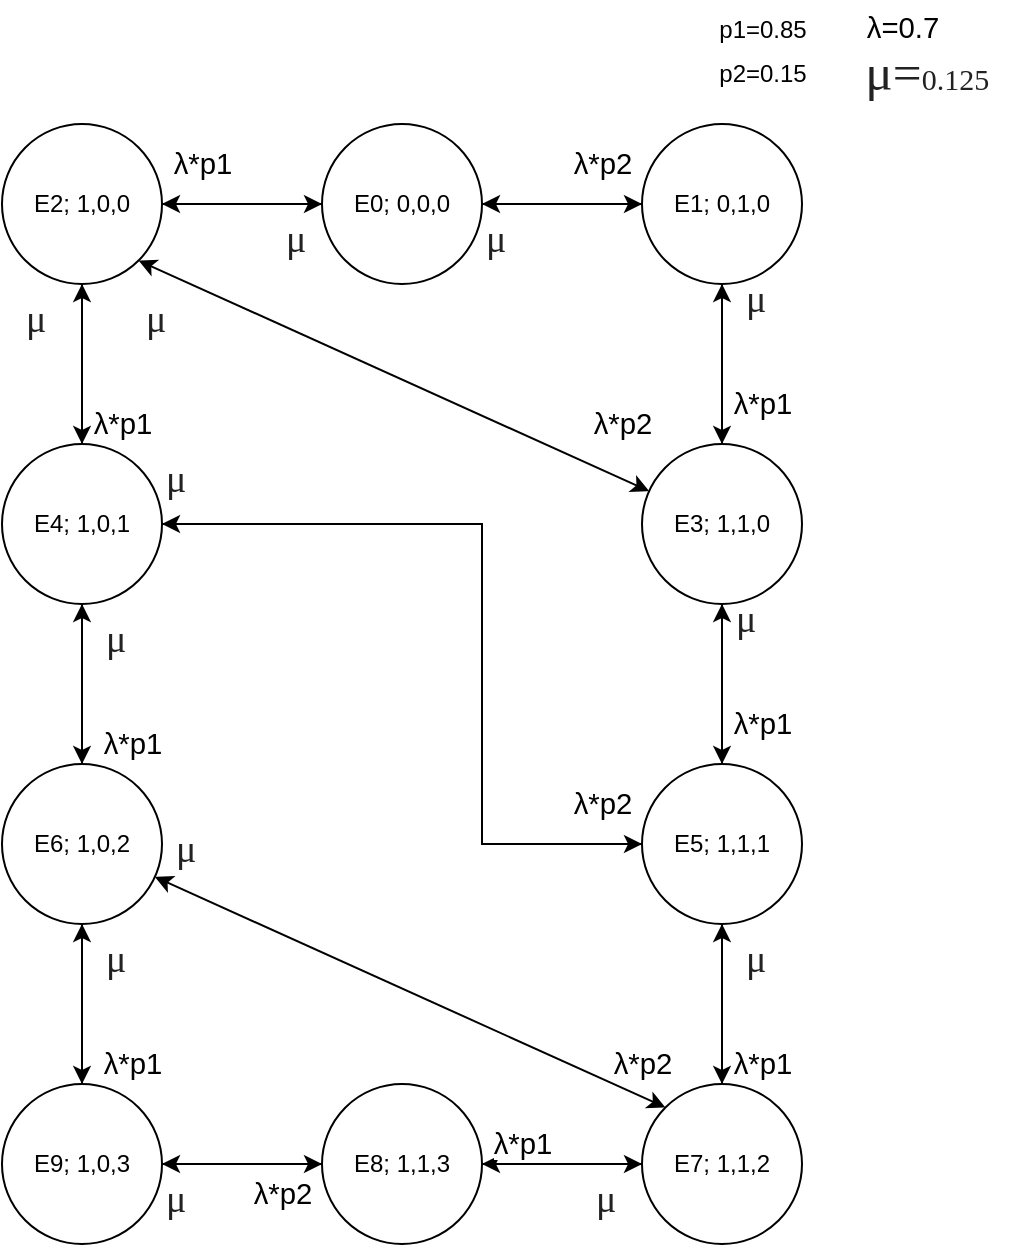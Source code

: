 <mxfile version="24.8.3">
  <diagram name="Страница — 1" id="TvUre_huKJd3Zb1SzzPW">
    <mxGraphModel dx="989" dy="540" grid="1" gridSize="10" guides="1" tooltips="1" connect="1" arrows="1" fold="1" page="1" pageScale="1" pageWidth="827" pageHeight="1169" math="0" shadow="0">
      <root>
        <mxCell id="0" />
        <mxCell id="1" parent="0" />
        <mxCell id="8HGexeS4JNVXXf2vU-yx-12" style="edgeStyle=orthogonalEdgeStyle;rounded=0;orthogonalLoop=1;jettySize=auto;html=1;entryX=0;entryY=0.5;entryDx=0;entryDy=0;" edge="1" parent="1" source="8HGexeS4JNVXXf2vU-yx-1" target="8HGexeS4JNVXXf2vU-yx-2">
          <mxGeometry relative="1" as="geometry" />
        </mxCell>
        <mxCell id="8HGexeS4JNVXXf2vU-yx-13" style="edgeStyle=orthogonalEdgeStyle;rounded=0;orthogonalLoop=1;jettySize=auto;html=1;entryX=1;entryY=0.5;entryDx=0;entryDy=0;" edge="1" parent="1" source="8HGexeS4JNVXXf2vU-yx-1" target="8HGexeS4JNVXXf2vU-yx-3">
          <mxGeometry relative="1" as="geometry" />
        </mxCell>
        <mxCell id="8HGexeS4JNVXXf2vU-yx-1" value="E0; 0,0,0" style="ellipse;whiteSpace=wrap;html=1;aspect=fixed;" vertex="1" parent="1">
          <mxGeometry x="160" y="520" width="80" height="80" as="geometry" />
        </mxCell>
        <mxCell id="8HGexeS4JNVXXf2vU-yx-11" style="edgeStyle=orthogonalEdgeStyle;rounded=0;orthogonalLoop=1;jettySize=auto;html=1;entryX=1;entryY=0.5;entryDx=0;entryDy=0;" edge="1" parent="1" source="8HGexeS4JNVXXf2vU-yx-2" target="8HGexeS4JNVXXf2vU-yx-1">
          <mxGeometry relative="1" as="geometry" />
        </mxCell>
        <mxCell id="8HGexeS4JNVXXf2vU-yx-15" style="edgeStyle=orthogonalEdgeStyle;rounded=0;orthogonalLoop=1;jettySize=auto;html=1;entryX=0.5;entryY=0;entryDx=0;entryDy=0;" edge="1" parent="1" source="8HGexeS4JNVXXf2vU-yx-2" target="8HGexeS4JNVXXf2vU-yx-4">
          <mxGeometry relative="1" as="geometry" />
        </mxCell>
        <mxCell id="8HGexeS4JNVXXf2vU-yx-2" value="E1; 0,1,0" style="ellipse;whiteSpace=wrap;html=1;aspect=fixed;" vertex="1" parent="1">
          <mxGeometry x="320" y="520" width="80" height="80" as="geometry" />
        </mxCell>
        <mxCell id="8HGexeS4JNVXXf2vU-yx-14" style="edgeStyle=orthogonalEdgeStyle;rounded=0;orthogonalLoop=1;jettySize=auto;html=1;" edge="1" parent="1" source="8HGexeS4JNVXXf2vU-yx-3" target="8HGexeS4JNVXXf2vU-yx-1">
          <mxGeometry relative="1" as="geometry" />
        </mxCell>
        <mxCell id="8HGexeS4JNVXXf2vU-yx-33" style="edgeStyle=orthogonalEdgeStyle;rounded=0;orthogonalLoop=1;jettySize=auto;html=1;entryX=0.5;entryY=0;entryDx=0;entryDy=0;" edge="1" parent="1" source="8HGexeS4JNVXXf2vU-yx-3" target="8HGexeS4JNVXXf2vU-yx-6">
          <mxGeometry relative="1" as="geometry" />
        </mxCell>
        <mxCell id="8HGexeS4JNVXXf2vU-yx-3" value="E2; 1,0,0" style="ellipse;whiteSpace=wrap;html=1;aspect=fixed;" vertex="1" parent="1">
          <mxGeometry y="520" width="80" height="80" as="geometry" />
        </mxCell>
        <mxCell id="8HGexeS4JNVXXf2vU-yx-16" style="edgeStyle=orthogonalEdgeStyle;rounded=0;orthogonalLoop=1;jettySize=auto;html=1;" edge="1" parent="1" source="8HGexeS4JNVXXf2vU-yx-4">
          <mxGeometry relative="1" as="geometry">
            <mxPoint x="360" y="600" as="targetPoint" />
          </mxGeometry>
        </mxCell>
        <mxCell id="8HGexeS4JNVXXf2vU-yx-17" style="rounded=0;orthogonalLoop=1;jettySize=auto;html=1;entryX=1;entryY=1;entryDx=0;entryDy=0;startArrow=classic;startFill=1;" edge="1" parent="1" source="8HGexeS4JNVXXf2vU-yx-4" target="8HGexeS4JNVXXf2vU-yx-3">
          <mxGeometry relative="1" as="geometry" />
        </mxCell>
        <mxCell id="8HGexeS4JNVXXf2vU-yx-18" style="edgeStyle=orthogonalEdgeStyle;rounded=0;orthogonalLoop=1;jettySize=auto;html=1;entryX=0.5;entryY=0;entryDx=0;entryDy=0;" edge="1" parent="1" source="8HGexeS4JNVXXf2vU-yx-4" target="8HGexeS4JNVXXf2vU-yx-5">
          <mxGeometry relative="1" as="geometry" />
        </mxCell>
        <mxCell id="8HGexeS4JNVXXf2vU-yx-4" value="E3; 1,1,0" style="ellipse;whiteSpace=wrap;html=1;aspect=fixed;" vertex="1" parent="1">
          <mxGeometry x="320" y="680" width="80" height="80" as="geometry" />
        </mxCell>
        <mxCell id="8HGexeS4JNVXXf2vU-yx-19" style="edgeStyle=orthogonalEdgeStyle;rounded=0;orthogonalLoop=1;jettySize=auto;html=1;entryX=0.5;entryY=1;entryDx=0;entryDy=0;" edge="1" parent="1" source="8HGexeS4JNVXXf2vU-yx-5" target="8HGexeS4JNVXXf2vU-yx-4">
          <mxGeometry relative="1" as="geometry" />
        </mxCell>
        <mxCell id="8HGexeS4JNVXXf2vU-yx-20" style="edgeStyle=orthogonalEdgeStyle;rounded=0;orthogonalLoop=1;jettySize=auto;html=1;entryX=1;entryY=0.5;entryDx=0;entryDy=0;" edge="1" parent="1" source="8HGexeS4JNVXXf2vU-yx-5" target="8HGexeS4JNVXXf2vU-yx-6">
          <mxGeometry relative="1" as="geometry">
            <Array as="points">
              <mxPoint x="240" y="880" />
              <mxPoint x="240" y="720" />
            </Array>
          </mxGeometry>
        </mxCell>
        <mxCell id="8HGexeS4JNVXXf2vU-yx-22" style="edgeStyle=orthogonalEdgeStyle;rounded=0;orthogonalLoop=1;jettySize=auto;html=1;entryX=0.5;entryY=0;entryDx=0;entryDy=0;" edge="1" parent="1" source="8HGexeS4JNVXXf2vU-yx-5" target="8HGexeS4JNVXXf2vU-yx-8">
          <mxGeometry relative="1" as="geometry" />
        </mxCell>
        <mxCell id="8HGexeS4JNVXXf2vU-yx-5" value="E5; 1,1,1" style="ellipse;whiteSpace=wrap;html=1;aspect=fixed;" vertex="1" parent="1">
          <mxGeometry x="320" y="840" width="80" height="80" as="geometry" />
        </mxCell>
        <mxCell id="8HGexeS4JNVXXf2vU-yx-21" style="edgeStyle=orthogonalEdgeStyle;rounded=0;orthogonalLoop=1;jettySize=auto;html=1;entryX=0;entryY=0.5;entryDx=0;entryDy=0;" edge="1" parent="1" source="8HGexeS4JNVXXf2vU-yx-6" target="8HGexeS4JNVXXf2vU-yx-5">
          <mxGeometry relative="1" as="geometry">
            <Array as="points">
              <mxPoint x="240" y="720" />
              <mxPoint x="240" y="880" />
            </Array>
          </mxGeometry>
        </mxCell>
        <mxCell id="8HGexeS4JNVXXf2vU-yx-32" style="edgeStyle=orthogonalEdgeStyle;rounded=0;orthogonalLoop=1;jettySize=auto;html=1;entryX=0.5;entryY=0;entryDx=0;entryDy=0;" edge="1" parent="1" source="8HGexeS4JNVXXf2vU-yx-6" target="8HGexeS4JNVXXf2vU-yx-7">
          <mxGeometry relative="1" as="geometry" />
        </mxCell>
        <mxCell id="8HGexeS4JNVXXf2vU-yx-34" style="edgeStyle=orthogonalEdgeStyle;rounded=0;orthogonalLoop=1;jettySize=auto;html=1;" edge="1" parent="1" source="8HGexeS4JNVXXf2vU-yx-6" target="8HGexeS4JNVXXf2vU-yx-3">
          <mxGeometry relative="1" as="geometry" />
        </mxCell>
        <mxCell id="8HGexeS4JNVXXf2vU-yx-6" value="E4; 1,0,1" style="ellipse;whiteSpace=wrap;html=1;aspect=fixed;" vertex="1" parent="1">
          <mxGeometry y="680" width="80" height="80" as="geometry" />
        </mxCell>
        <mxCell id="8HGexeS4JNVXXf2vU-yx-30" style="edgeStyle=orthogonalEdgeStyle;rounded=0;orthogonalLoop=1;jettySize=auto;html=1;entryX=0.5;entryY=0;entryDx=0;entryDy=0;" edge="1" parent="1" source="8HGexeS4JNVXXf2vU-yx-7" target="8HGexeS4JNVXXf2vU-yx-10">
          <mxGeometry relative="1" as="geometry" />
        </mxCell>
        <mxCell id="8HGexeS4JNVXXf2vU-yx-31" style="edgeStyle=orthogonalEdgeStyle;rounded=0;orthogonalLoop=1;jettySize=auto;html=1;entryX=0.5;entryY=1;entryDx=0;entryDy=0;" edge="1" parent="1" source="8HGexeS4JNVXXf2vU-yx-7" target="8HGexeS4JNVXXf2vU-yx-6">
          <mxGeometry relative="1" as="geometry" />
        </mxCell>
        <mxCell id="8HGexeS4JNVXXf2vU-yx-57" style="rounded=0;orthogonalLoop=1;jettySize=auto;html=1;entryX=0;entryY=0;entryDx=0;entryDy=0;startArrow=classic;startFill=1;" edge="1" parent="1" source="8HGexeS4JNVXXf2vU-yx-7" target="8HGexeS4JNVXXf2vU-yx-8">
          <mxGeometry relative="1" as="geometry" />
        </mxCell>
        <mxCell id="8HGexeS4JNVXXf2vU-yx-7" value="E6; 1,0,2" style="ellipse;whiteSpace=wrap;html=1;aspect=fixed;" vertex="1" parent="1">
          <mxGeometry y="840" width="80" height="80" as="geometry" />
        </mxCell>
        <mxCell id="8HGexeS4JNVXXf2vU-yx-23" style="edgeStyle=orthogonalEdgeStyle;rounded=0;orthogonalLoop=1;jettySize=auto;html=1;entryX=0.5;entryY=1;entryDx=0;entryDy=0;" edge="1" parent="1" source="8HGexeS4JNVXXf2vU-yx-8" target="8HGexeS4JNVXXf2vU-yx-5">
          <mxGeometry relative="1" as="geometry" />
        </mxCell>
        <mxCell id="8HGexeS4JNVXXf2vU-yx-25" style="edgeStyle=orthogonalEdgeStyle;rounded=0;orthogonalLoop=1;jettySize=auto;html=1;entryX=1;entryY=0.5;entryDx=0;entryDy=0;" edge="1" parent="1" source="8HGexeS4JNVXXf2vU-yx-8" target="8HGexeS4JNVXXf2vU-yx-9">
          <mxGeometry relative="1" as="geometry" />
        </mxCell>
        <mxCell id="8HGexeS4JNVXXf2vU-yx-8" value="E7; 1,1,2" style="ellipse;whiteSpace=wrap;html=1;aspect=fixed;" vertex="1" parent="1">
          <mxGeometry x="320" y="1000" width="80" height="80" as="geometry" />
        </mxCell>
        <mxCell id="8HGexeS4JNVXXf2vU-yx-26" style="edgeStyle=orthogonalEdgeStyle;rounded=0;orthogonalLoop=1;jettySize=auto;html=1;entryX=0;entryY=0.5;entryDx=0;entryDy=0;" edge="1" parent="1" source="8HGexeS4JNVXXf2vU-yx-9" target="8HGexeS4JNVXXf2vU-yx-8">
          <mxGeometry relative="1" as="geometry" />
        </mxCell>
        <mxCell id="8HGexeS4JNVXXf2vU-yx-27" style="edgeStyle=orthogonalEdgeStyle;rounded=0;orthogonalLoop=1;jettySize=auto;html=1;" edge="1" parent="1" source="8HGexeS4JNVXXf2vU-yx-9" target="8HGexeS4JNVXXf2vU-yx-10">
          <mxGeometry relative="1" as="geometry" />
        </mxCell>
        <mxCell id="8HGexeS4JNVXXf2vU-yx-9" value="E8; 1,1,3" style="ellipse;whiteSpace=wrap;html=1;aspect=fixed;" vertex="1" parent="1">
          <mxGeometry x="160" y="1000" width="80" height="80" as="geometry" />
        </mxCell>
        <mxCell id="8HGexeS4JNVXXf2vU-yx-28" style="edgeStyle=orthogonalEdgeStyle;rounded=0;orthogonalLoop=1;jettySize=auto;html=1;entryX=0;entryY=0.5;entryDx=0;entryDy=0;" edge="1" parent="1" source="8HGexeS4JNVXXf2vU-yx-10" target="8HGexeS4JNVXXf2vU-yx-9">
          <mxGeometry relative="1" as="geometry" />
        </mxCell>
        <mxCell id="8HGexeS4JNVXXf2vU-yx-29" style="edgeStyle=orthogonalEdgeStyle;rounded=0;orthogonalLoop=1;jettySize=auto;html=1;entryX=0.5;entryY=1;entryDx=0;entryDy=0;" edge="1" parent="1" source="8HGexeS4JNVXXf2vU-yx-10" target="8HGexeS4JNVXXf2vU-yx-7">
          <mxGeometry relative="1" as="geometry" />
        </mxCell>
        <mxCell id="8HGexeS4JNVXXf2vU-yx-10" value="E9; 1,0,3" style="ellipse;whiteSpace=wrap;html=1;aspect=fixed;" vertex="1" parent="1">
          <mxGeometry y="1000" width="80" height="80" as="geometry" />
        </mxCell>
        <mxCell id="8HGexeS4JNVXXf2vU-yx-37" value="p1=0.85" style="text;html=1;align=center;verticalAlign=middle;resizable=0;points=[];autosize=1;strokeColor=none;fillColor=none;" vertex="1" parent="1">
          <mxGeometry x="345" y="458" width="70" height="30" as="geometry" />
        </mxCell>
        <mxCell id="8HGexeS4JNVXXf2vU-yx-38" value="p2=0.15" style="text;html=1;align=center;verticalAlign=middle;resizable=0;points=[];autosize=1;strokeColor=none;fillColor=none;" vertex="1" parent="1">
          <mxGeometry x="345" y="480" width="70" height="30" as="geometry" />
        </mxCell>
        <mxCell id="8HGexeS4JNVXXf2vU-yx-40" value="&lt;span style=&quot;line-height: 107%;&quot;&gt;&lt;font style=&quot;font-size: 14.667px;&quot;&gt;λ=0.7&lt;/font&gt;&lt;/span&gt;" style="text;html=1;align=center;verticalAlign=middle;resizable=0;points=[];autosize=1;strokeColor=none;fillColor=none;" vertex="1" parent="1">
          <mxGeometry x="420" y="458" width="60" height="30" as="geometry" />
        </mxCell>
        <mxCell id="8HGexeS4JNVXXf2vU-yx-41" value="&lt;span style=&quot;color: rgb(34, 34, 34); font-family: &amp;quot;times new roman&amp;quot;; font-size: 25.6px; text-wrap: wrap; background-color: rgb(255, 255, 255);&quot;&gt;μ=&lt;/span&gt;&lt;font face=&quot;times new roman&quot; color=&quot;#222222&quot;&gt;&lt;span style=&quot;text-wrap: wrap; font-size: 15px;&quot;&gt;0.125&amp;nbsp;&lt;/span&gt;&lt;/font&gt;" style="text;html=1;align=center;verticalAlign=middle;resizable=0;points=[];autosize=1;strokeColor=none;fillColor=none;" vertex="1" parent="1">
          <mxGeometry x="419" y="475" width="90" height="40" as="geometry" />
        </mxCell>
        <mxCell id="8HGexeS4JNVXXf2vU-yx-43" value="&lt;span style=&quot;color: rgb(34, 34, 34); font-family: &amp;quot;times new roman&amp;quot;; font-style: normal; font-variant-ligatures: normal; font-variant-caps: normal; font-weight: 400; letter-spacing: normal; orphans: 2; text-align: center; text-indent: 0px; text-transform: none; widows: 2; word-spacing: 0px; -webkit-text-stroke-width: 0px; white-space: normal; background-color: rgb(255, 255, 255); text-decoration-thickness: initial; text-decoration-style: initial; text-decoration-color: initial; float: none; display: inline !important;&quot;&gt;&lt;font style=&quot;font-size: 19px;&quot;&gt;μ&lt;/font&gt;&lt;/span&gt;" style="text;whiteSpace=wrap;html=1;" vertex="1" parent="1">
          <mxGeometry x="240" y="560" width="30" height="30" as="geometry" />
        </mxCell>
        <mxCell id="8HGexeS4JNVXXf2vU-yx-44" value="&lt;span style=&quot;font-size:11.0pt;line-height:107%;&lt;br/&gt;font-family:&amp;quot;Calibri&amp;quot;,sans-serif;mso-ascii-theme-font:minor-latin;mso-fareast-font-family:&lt;br/&gt;Calibri;mso-fareast-theme-font:minor-latin;mso-hansi-theme-font:minor-latin;&lt;br/&gt;mso-bidi-font-family:&amp;quot;Times New Roman&amp;quot;;mso-bidi-theme-font:minor-bidi;&lt;br/&gt;mso-ansi-language:RU;mso-fareast-language:EN-US;mso-bidi-language:AR-SA&quot;&gt;λ*p2&lt;/span&gt;" style="edgeLabel;html=1;align=center;verticalAlign=middle;resizable=0;points=[];" vertex="1" connectable="0" parent="1">
          <mxGeometry x="300.001" y="540" as="geometry" />
        </mxCell>
        <mxCell id="8HGexeS4JNVXXf2vU-yx-45" value="&lt;span style=&quot;font-size:11.0pt;line-height:107%;&lt;br/&gt;font-family:&amp;quot;Calibri&amp;quot;,sans-serif;mso-ascii-theme-font:minor-latin;mso-fareast-font-family:&lt;br/&gt;Calibri;mso-fareast-theme-font:minor-latin;mso-hansi-theme-font:minor-latin;&lt;br/&gt;mso-bidi-font-family:&amp;quot;Times New Roman&amp;quot;;mso-bidi-theme-font:minor-bidi;&lt;br/&gt;mso-ansi-language:RU;mso-fareast-language:EN-US;mso-bidi-language:AR-SA&quot;&gt;λ*p1&lt;/span&gt;" style="edgeLabel;html=1;align=center;verticalAlign=middle;resizable=0;points=[];" vertex="1" connectable="0" parent="1">
          <mxGeometry x="100.001" y="540" as="geometry" />
        </mxCell>
        <mxCell id="8HGexeS4JNVXXf2vU-yx-47" value="&lt;span style=&quot;color: rgb(34, 34, 34); font-family: &amp;quot;times new roman&amp;quot;; font-style: normal; font-variant-ligatures: normal; font-variant-caps: normal; font-weight: 400; letter-spacing: normal; orphans: 2; text-align: center; text-indent: 0px; text-transform: none; widows: 2; word-spacing: 0px; -webkit-text-stroke-width: 0px; white-space: normal; background-color: rgb(255, 255, 255); text-decoration-thickness: initial; text-decoration-style: initial; text-decoration-color: initial; float: none; display: inline !important;&quot;&gt;&lt;font style=&quot;font-size: 19px;&quot;&gt;μ&lt;/font&gt;&lt;/span&gt;" style="text;whiteSpace=wrap;html=1;" vertex="1" parent="1">
          <mxGeometry x="140" y="560" width="30" height="30" as="geometry" />
        </mxCell>
        <mxCell id="8HGexeS4JNVXXf2vU-yx-48" value="&lt;span style=&quot;font-size:11.0pt;line-height:107%;&lt;br/&gt;font-family:&amp;quot;Calibri&amp;quot;,sans-serif;mso-ascii-theme-font:minor-latin;mso-fareast-font-family:&lt;br/&gt;Calibri;mso-fareast-theme-font:minor-latin;mso-hansi-theme-font:minor-latin;&lt;br/&gt;mso-bidi-font-family:&amp;quot;Times New Roman&amp;quot;;mso-bidi-theme-font:minor-bidi;&lt;br/&gt;mso-ansi-language:RU;mso-fareast-language:EN-US;mso-bidi-language:AR-SA&quot;&gt;λ*p1&lt;/span&gt;" style="edgeLabel;html=1;align=center;verticalAlign=middle;resizable=0;points=[];" vertex="1" connectable="0" parent="1">
          <mxGeometry x="380.001" y="660" as="geometry" />
        </mxCell>
        <mxCell id="8HGexeS4JNVXXf2vU-yx-49" value="&lt;span style=&quot;color: rgb(34, 34, 34); font-family: &amp;quot;times new roman&amp;quot;; font-style: normal; font-variant-ligatures: normal; font-variant-caps: normal; font-weight: 400; letter-spacing: normal; orphans: 2; text-align: center; text-indent: 0px; text-transform: none; widows: 2; word-spacing: 0px; -webkit-text-stroke-width: 0px; white-space: normal; background-color: rgb(255, 255, 255); text-decoration-thickness: initial; text-decoration-style: initial; text-decoration-color: initial; float: none; display: inline !important;&quot;&gt;&lt;font style=&quot;font-size: 19px;&quot;&gt;μ&lt;/font&gt;&lt;/span&gt;" style="text;whiteSpace=wrap;html=1;" vertex="1" parent="1">
          <mxGeometry x="370" y="590" width="30" height="30" as="geometry" />
        </mxCell>
        <mxCell id="8HGexeS4JNVXXf2vU-yx-50" value="&lt;span style=&quot;color: rgb(34, 34, 34); font-family: &amp;quot;times new roman&amp;quot;; font-style: normal; font-variant-ligatures: normal; font-variant-caps: normal; font-weight: 400; letter-spacing: normal; orphans: 2; text-align: center; text-indent: 0px; text-transform: none; widows: 2; word-spacing: 0px; -webkit-text-stroke-width: 0px; white-space: normal; background-color: rgb(255, 255, 255); text-decoration-thickness: initial; text-decoration-style: initial; text-decoration-color: initial; float: none; display: inline !important;&quot;&gt;&lt;font style=&quot;font-size: 19px;&quot;&gt;μ&lt;/font&gt;&lt;/span&gt;" style="text;whiteSpace=wrap;html=1;" vertex="1" parent="1">
          <mxGeometry x="70" y="600" width="30" height="30" as="geometry" />
        </mxCell>
        <mxCell id="8HGexeS4JNVXXf2vU-yx-51" value="&lt;span style=&quot;color: rgb(34, 34, 34); font-family: &amp;quot;times new roman&amp;quot;; font-style: normal; font-variant-ligatures: normal; font-variant-caps: normal; font-weight: 400; letter-spacing: normal; orphans: 2; text-align: center; text-indent: 0px; text-transform: none; widows: 2; word-spacing: 0px; -webkit-text-stroke-width: 0px; white-space: normal; background-color: rgb(255, 255, 255); text-decoration-thickness: initial; text-decoration-style: initial; text-decoration-color: initial; float: none; display: inline !important;&quot;&gt;&lt;font style=&quot;font-size: 19px;&quot;&gt;μ&lt;/font&gt;&lt;/span&gt;" style="text;whiteSpace=wrap;html=1;" vertex="1" parent="1">
          <mxGeometry x="10" y="600" width="30" height="30" as="geometry" />
        </mxCell>
        <mxCell id="8HGexeS4JNVXXf2vU-yx-52" value="&lt;span style=&quot;font-size:11.0pt;line-height:107%;&lt;br/&gt;font-family:&amp;quot;Calibri&amp;quot;,sans-serif;mso-ascii-theme-font:minor-latin;mso-fareast-font-family:&lt;br/&gt;Calibri;mso-fareast-theme-font:minor-latin;mso-hansi-theme-font:minor-latin;&lt;br/&gt;mso-bidi-font-family:&amp;quot;Times New Roman&amp;quot;;mso-bidi-theme-font:minor-bidi;&lt;br/&gt;mso-ansi-language:RU;mso-fareast-language:EN-US;mso-bidi-language:AR-SA&quot;&gt;λ*p1&lt;/span&gt;" style="edgeLabel;html=1;align=center;verticalAlign=middle;resizable=0;points=[];" vertex="1" connectable="0" parent="1">
          <mxGeometry x="380.001" y="820" as="geometry" />
        </mxCell>
        <mxCell id="8HGexeS4JNVXXf2vU-yx-53" value="&lt;span style=&quot;color: rgb(34, 34, 34); font-family: &amp;quot;times new roman&amp;quot;; font-style: normal; font-variant-ligatures: normal; font-variant-caps: normal; font-weight: 400; letter-spacing: normal; orphans: 2; text-align: center; text-indent: 0px; text-transform: none; widows: 2; word-spacing: 0px; -webkit-text-stroke-width: 0px; white-space: normal; background-color: rgb(255, 255, 255); text-decoration-thickness: initial; text-decoration-style: initial; text-decoration-color: initial; float: none; display: inline !important;&quot;&gt;&lt;font style=&quot;font-size: 19px;&quot;&gt;μ&lt;/font&gt;&lt;/span&gt;" style="text;whiteSpace=wrap;html=1;" vertex="1" parent="1">
          <mxGeometry x="365" y="750" width="30" height="30" as="geometry" />
        </mxCell>
        <mxCell id="8HGexeS4JNVXXf2vU-yx-54" value="&lt;span style=&quot;font-size:11.0pt;line-height:107%;&lt;br/&gt;font-family:&amp;quot;Calibri&amp;quot;,sans-serif;mso-ascii-theme-font:minor-latin;mso-fareast-font-family:&lt;br/&gt;Calibri;mso-fareast-theme-font:minor-latin;mso-hansi-theme-font:minor-latin;&lt;br/&gt;mso-bidi-font-family:&amp;quot;Times New Roman&amp;quot;;mso-bidi-theme-font:minor-bidi;&lt;br/&gt;mso-ansi-language:RU;mso-fareast-language:EN-US;mso-bidi-language:AR-SA&quot;&gt;λ*p1&lt;/span&gt;" style="edgeLabel;html=1;align=center;verticalAlign=middle;resizable=0;points=[];" vertex="1" connectable="0" parent="1">
          <mxGeometry x="380.001" y="990" as="geometry" />
        </mxCell>
        <mxCell id="8HGexeS4JNVXXf2vU-yx-55" value="&lt;span style=&quot;color: rgb(34, 34, 34); font-family: &amp;quot;times new roman&amp;quot;; font-style: normal; font-variant-ligatures: normal; font-variant-caps: normal; font-weight: 400; letter-spacing: normal; orphans: 2; text-align: center; text-indent: 0px; text-transform: none; widows: 2; word-spacing: 0px; -webkit-text-stroke-width: 0px; white-space: normal; background-color: rgb(255, 255, 255); text-decoration-thickness: initial; text-decoration-style: initial; text-decoration-color: initial; float: none; display: inline !important;&quot;&gt;&lt;font style=&quot;font-size: 19px;&quot;&gt;μ&lt;/font&gt;&lt;/span&gt;" style="text;whiteSpace=wrap;html=1;" vertex="1" parent="1">
          <mxGeometry x="370" y="920" width="30" height="30" as="geometry" />
        </mxCell>
        <mxCell id="8HGexeS4JNVXXf2vU-yx-56" value="&lt;span style=&quot;color: rgb(34, 34, 34); font-family: &amp;quot;times new roman&amp;quot;; font-style: normal; font-variant-ligatures: normal; font-variant-caps: normal; font-weight: 400; letter-spacing: normal; orphans: 2; text-align: center; text-indent: 0px; text-transform: none; widows: 2; word-spacing: 0px; -webkit-text-stroke-width: 0px; white-space: normal; background-color: rgb(255, 255, 255); text-decoration-thickness: initial; text-decoration-style: initial; text-decoration-color: initial; float: none; display: inline !important;&quot;&gt;&lt;font style=&quot;font-size: 19px;&quot;&gt;μ&lt;/font&gt;&lt;/span&gt;" style="text;whiteSpace=wrap;html=1;" vertex="1" parent="1">
          <mxGeometry x="85" y="865" width="30" height="30" as="geometry" />
        </mxCell>
        <mxCell id="8HGexeS4JNVXXf2vU-yx-58" value="&lt;span style=&quot;font-size:11.0pt;line-height:107%;&lt;br/&gt;font-family:&amp;quot;Calibri&amp;quot;,sans-serif;mso-ascii-theme-font:minor-latin;mso-fareast-font-family:&lt;br/&gt;Calibri;mso-fareast-theme-font:minor-latin;mso-hansi-theme-font:minor-latin;&lt;br/&gt;mso-bidi-font-family:&amp;quot;Times New Roman&amp;quot;;mso-bidi-theme-font:minor-bidi;&lt;br/&gt;mso-ansi-language:RU;mso-fareast-language:EN-US;mso-bidi-language:AR-SA&quot;&gt;λ*p2&lt;/span&gt;" style="edgeLabel;html=1;align=center;verticalAlign=middle;resizable=0;points=[];" vertex="1" connectable="0" parent="1">
          <mxGeometry x="320.001" y="990" as="geometry" />
        </mxCell>
        <mxCell id="8HGexeS4JNVXXf2vU-yx-59" value="&lt;span style=&quot;font-size:11.0pt;line-height:107%;&lt;br/&gt;font-family:&amp;quot;Calibri&amp;quot;,sans-serif;mso-ascii-theme-font:minor-latin;mso-fareast-font-family:&lt;br/&gt;Calibri;mso-fareast-theme-font:minor-latin;mso-hansi-theme-font:minor-latin;&lt;br/&gt;mso-bidi-font-family:&amp;quot;Times New Roman&amp;quot;;mso-bidi-theme-font:minor-bidi;&lt;br/&gt;mso-ansi-language:RU;mso-fareast-language:EN-US;mso-bidi-language:AR-SA&quot;&gt;λ*p2&lt;/span&gt;" style="edgeLabel;html=1;align=center;verticalAlign=middle;resizable=0;points=[];" vertex="1" connectable="0" parent="1">
          <mxGeometry x="310.001" y="670" as="geometry" />
        </mxCell>
        <mxCell id="8HGexeS4JNVXXf2vU-yx-60" value="&lt;span style=&quot;color: rgb(34, 34, 34); font-family: &amp;quot;times new roman&amp;quot;; font-style: normal; font-variant-ligatures: normal; font-variant-caps: normal; font-weight: 400; letter-spacing: normal; orphans: 2; text-align: center; text-indent: 0px; text-transform: none; widows: 2; word-spacing: 0px; -webkit-text-stroke-width: 0px; white-space: normal; background-color: rgb(255, 255, 255); text-decoration-thickness: initial; text-decoration-style: initial; text-decoration-color: initial; float: none; display: inline !important;&quot;&gt;&lt;font style=&quot;font-size: 19px;&quot;&gt;μ&lt;/font&gt;&lt;/span&gt;" style="text;whiteSpace=wrap;html=1;" vertex="1" parent="1">
          <mxGeometry x="80" y="680" width="30" height="30" as="geometry" />
        </mxCell>
        <mxCell id="8HGexeS4JNVXXf2vU-yx-61" value="&lt;span style=&quot;font-size:11.0pt;line-height:107%;&lt;br/&gt;font-family:&amp;quot;Calibri&amp;quot;,sans-serif;mso-ascii-theme-font:minor-latin;mso-fareast-font-family:&lt;br/&gt;Calibri;mso-fareast-theme-font:minor-latin;mso-hansi-theme-font:minor-latin;&lt;br/&gt;mso-bidi-font-family:&amp;quot;Times New Roman&amp;quot;;mso-bidi-theme-font:minor-bidi;&lt;br/&gt;mso-ansi-language:RU;mso-fareast-language:EN-US;mso-bidi-language:AR-SA&quot;&gt;λ*p2&lt;/span&gt;" style="edgeLabel;html=1;align=center;verticalAlign=middle;resizable=0;points=[];" vertex="1" connectable="0" parent="1">
          <mxGeometry x="300.001" y="860" as="geometry" />
        </mxCell>
        <mxCell id="8HGexeS4JNVXXf2vU-yx-62" value="&lt;span style=&quot;font-size:11.0pt;line-height:107%;&lt;br/&gt;font-family:&amp;quot;Calibri&amp;quot;,sans-serif;mso-ascii-theme-font:minor-latin;mso-fareast-font-family:&lt;br/&gt;Calibri;mso-fareast-theme-font:minor-latin;mso-hansi-theme-font:minor-latin;&lt;br/&gt;mso-bidi-font-family:&amp;quot;Times New Roman&amp;quot;;mso-bidi-theme-font:minor-bidi;&lt;br/&gt;mso-ansi-language:RU;mso-fareast-language:EN-US;mso-bidi-language:AR-SA&quot;&gt;λ*p1&lt;/span&gt;" style="edgeLabel;html=1;align=center;verticalAlign=middle;resizable=0;points=[];" vertex="1" connectable="0" parent="1">
          <mxGeometry x="260.001" y="1030" as="geometry" />
        </mxCell>
        <mxCell id="8HGexeS4JNVXXf2vU-yx-63" value="&lt;span style=&quot;color: rgb(34, 34, 34); font-family: &amp;quot;times new roman&amp;quot;; font-style: normal; font-variant-ligatures: normal; font-variant-caps: normal; font-weight: 400; letter-spacing: normal; orphans: 2; text-align: center; text-indent: 0px; text-transform: none; widows: 2; word-spacing: 0px; -webkit-text-stroke-width: 0px; white-space: normal; background-color: rgb(255, 255, 255); text-decoration-thickness: initial; text-decoration-style: initial; text-decoration-color: initial; float: none; display: inline !important;&quot;&gt;&lt;font style=&quot;font-size: 19px;&quot;&gt;μ&lt;/font&gt;&lt;/span&gt;" style="text;whiteSpace=wrap;html=1;" vertex="1" parent="1">
          <mxGeometry x="295" y="1040" width="30" height="30" as="geometry" />
        </mxCell>
        <mxCell id="8HGexeS4JNVXXf2vU-yx-64" value="&lt;span style=&quot;color: rgb(34, 34, 34); font-family: &amp;quot;times new roman&amp;quot;; font-style: normal; font-variant-ligatures: normal; font-variant-caps: normal; font-weight: 400; letter-spacing: normal; orphans: 2; text-align: center; text-indent: 0px; text-transform: none; widows: 2; word-spacing: 0px; -webkit-text-stroke-width: 0px; white-space: normal; background-color: rgb(255, 255, 255); text-decoration-thickness: initial; text-decoration-style: initial; text-decoration-color: initial; float: none; display: inline !important;&quot;&gt;&lt;font style=&quot;font-size: 19px;&quot;&gt;μ&lt;/font&gt;&lt;/span&gt;" style="text;whiteSpace=wrap;html=1;" vertex="1" parent="1">
          <mxGeometry x="80" y="1040" width="30" height="30" as="geometry" />
        </mxCell>
        <mxCell id="8HGexeS4JNVXXf2vU-yx-65" value="&lt;span style=&quot;font-size:11.0pt;line-height:107%;&lt;br/&gt;font-family:&amp;quot;Calibri&amp;quot;,sans-serif;mso-ascii-theme-font:minor-latin;mso-fareast-font-family:&lt;br/&gt;Calibri;mso-fareast-theme-font:minor-latin;mso-hansi-theme-font:minor-latin;&lt;br/&gt;mso-bidi-font-family:&amp;quot;Times New Roman&amp;quot;;mso-bidi-theme-font:minor-bidi;&lt;br/&gt;mso-ansi-language:RU;mso-fareast-language:EN-US;mso-bidi-language:AR-SA&quot;&gt;λ*p2&lt;/span&gt;" style="edgeLabel;html=1;align=center;verticalAlign=middle;resizable=0;points=[];" vertex="1" connectable="0" parent="1">
          <mxGeometry x="140.001" y="1055" as="geometry" />
        </mxCell>
        <mxCell id="8HGexeS4JNVXXf2vU-yx-66" value="&lt;span style=&quot;color: rgb(34, 34, 34); font-family: &amp;quot;times new roman&amp;quot;; font-style: normal; font-variant-ligatures: normal; font-variant-caps: normal; font-weight: 400; letter-spacing: normal; orphans: 2; text-align: center; text-indent: 0px; text-transform: none; widows: 2; word-spacing: 0px; -webkit-text-stroke-width: 0px; white-space: normal; background-color: rgb(255, 255, 255); text-decoration-thickness: initial; text-decoration-style: initial; text-decoration-color: initial; float: none; display: inline !important;&quot;&gt;&lt;font style=&quot;font-size: 19px;&quot;&gt;μ&lt;/font&gt;&lt;/span&gt;" style="text;whiteSpace=wrap;html=1;" vertex="1" parent="1">
          <mxGeometry x="50" y="920" width="30" height="30" as="geometry" />
        </mxCell>
        <mxCell id="8HGexeS4JNVXXf2vU-yx-67" value="&lt;span style=&quot;font-size:11.0pt;line-height:107%;&lt;br/&gt;font-family:&amp;quot;Calibri&amp;quot;,sans-serif;mso-ascii-theme-font:minor-latin;mso-fareast-font-family:&lt;br/&gt;Calibri;mso-fareast-theme-font:minor-latin;mso-hansi-theme-font:minor-latin;&lt;br/&gt;mso-bidi-font-family:&amp;quot;Times New Roman&amp;quot;;mso-bidi-theme-font:minor-bidi;&lt;br/&gt;mso-ansi-language:RU;mso-fareast-language:EN-US;mso-bidi-language:AR-SA&quot;&gt;λ*p1&lt;/span&gt;" style="edgeLabel;html=1;align=center;verticalAlign=middle;resizable=0;points=[];" vertex="1" connectable="0" parent="1">
          <mxGeometry x="65.001" y="990" as="geometry" />
        </mxCell>
        <mxCell id="8HGexeS4JNVXXf2vU-yx-68" value="&lt;span style=&quot;font-size:11.0pt;line-height:107%;&lt;br/&gt;font-family:&amp;quot;Calibri&amp;quot;,sans-serif;mso-ascii-theme-font:minor-latin;mso-fareast-font-family:&lt;br/&gt;Calibri;mso-fareast-theme-font:minor-latin;mso-hansi-theme-font:minor-latin;&lt;br/&gt;mso-bidi-font-family:&amp;quot;Times New Roman&amp;quot;;mso-bidi-theme-font:minor-bidi;&lt;br/&gt;mso-ansi-language:RU;mso-fareast-language:EN-US;mso-bidi-language:AR-SA&quot;&gt;λ*p1&lt;/span&gt;" style="edgeLabel;html=1;align=center;verticalAlign=middle;resizable=0;points=[];" vertex="1" connectable="0" parent="1">
          <mxGeometry x="65.001" y="830" as="geometry" />
        </mxCell>
        <mxCell id="8HGexeS4JNVXXf2vU-yx-69" value="&lt;span style=&quot;color: rgb(34, 34, 34); font-family: &amp;quot;times new roman&amp;quot;; font-style: normal; font-variant-ligatures: normal; font-variant-caps: normal; font-weight: 400; letter-spacing: normal; orphans: 2; text-align: center; text-indent: 0px; text-transform: none; widows: 2; word-spacing: 0px; -webkit-text-stroke-width: 0px; white-space: normal; background-color: rgb(255, 255, 255); text-decoration-thickness: initial; text-decoration-style: initial; text-decoration-color: initial; float: none; display: inline !important;&quot;&gt;&lt;font style=&quot;font-size: 19px;&quot;&gt;μ&lt;/font&gt;&lt;/span&gt;" style="text;whiteSpace=wrap;html=1;" vertex="1" parent="1">
          <mxGeometry x="50" y="760" width="30" height="30" as="geometry" />
        </mxCell>
        <mxCell id="8HGexeS4JNVXXf2vU-yx-70" value="&lt;span style=&quot;font-size:11.0pt;line-height:107%;&lt;br/&gt;font-family:&amp;quot;Calibri&amp;quot;,sans-serif;mso-ascii-theme-font:minor-latin;mso-fareast-font-family:&lt;br/&gt;Calibri;mso-fareast-theme-font:minor-latin;mso-hansi-theme-font:minor-latin;&lt;br/&gt;mso-bidi-font-family:&amp;quot;Times New Roman&amp;quot;;mso-bidi-theme-font:minor-bidi;&lt;br/&gt;mso-ansi-language:RU;mso-fareast-language:EN-US;mso-bidi-language:AR-SA&quot;&gt;λ*p1&lt;/span&gt;" style="edgeLabel;html=1;align=center;verticalAlign=middle;resizable=0;points=[];" vertex="1" connectable="0" parent="1">
          <mxGeometry x="60.001" y="670" as="geometry" />
        </mxCell>
      </root>
    </mxGraphModel>
  </diagram>
</mxfile>
